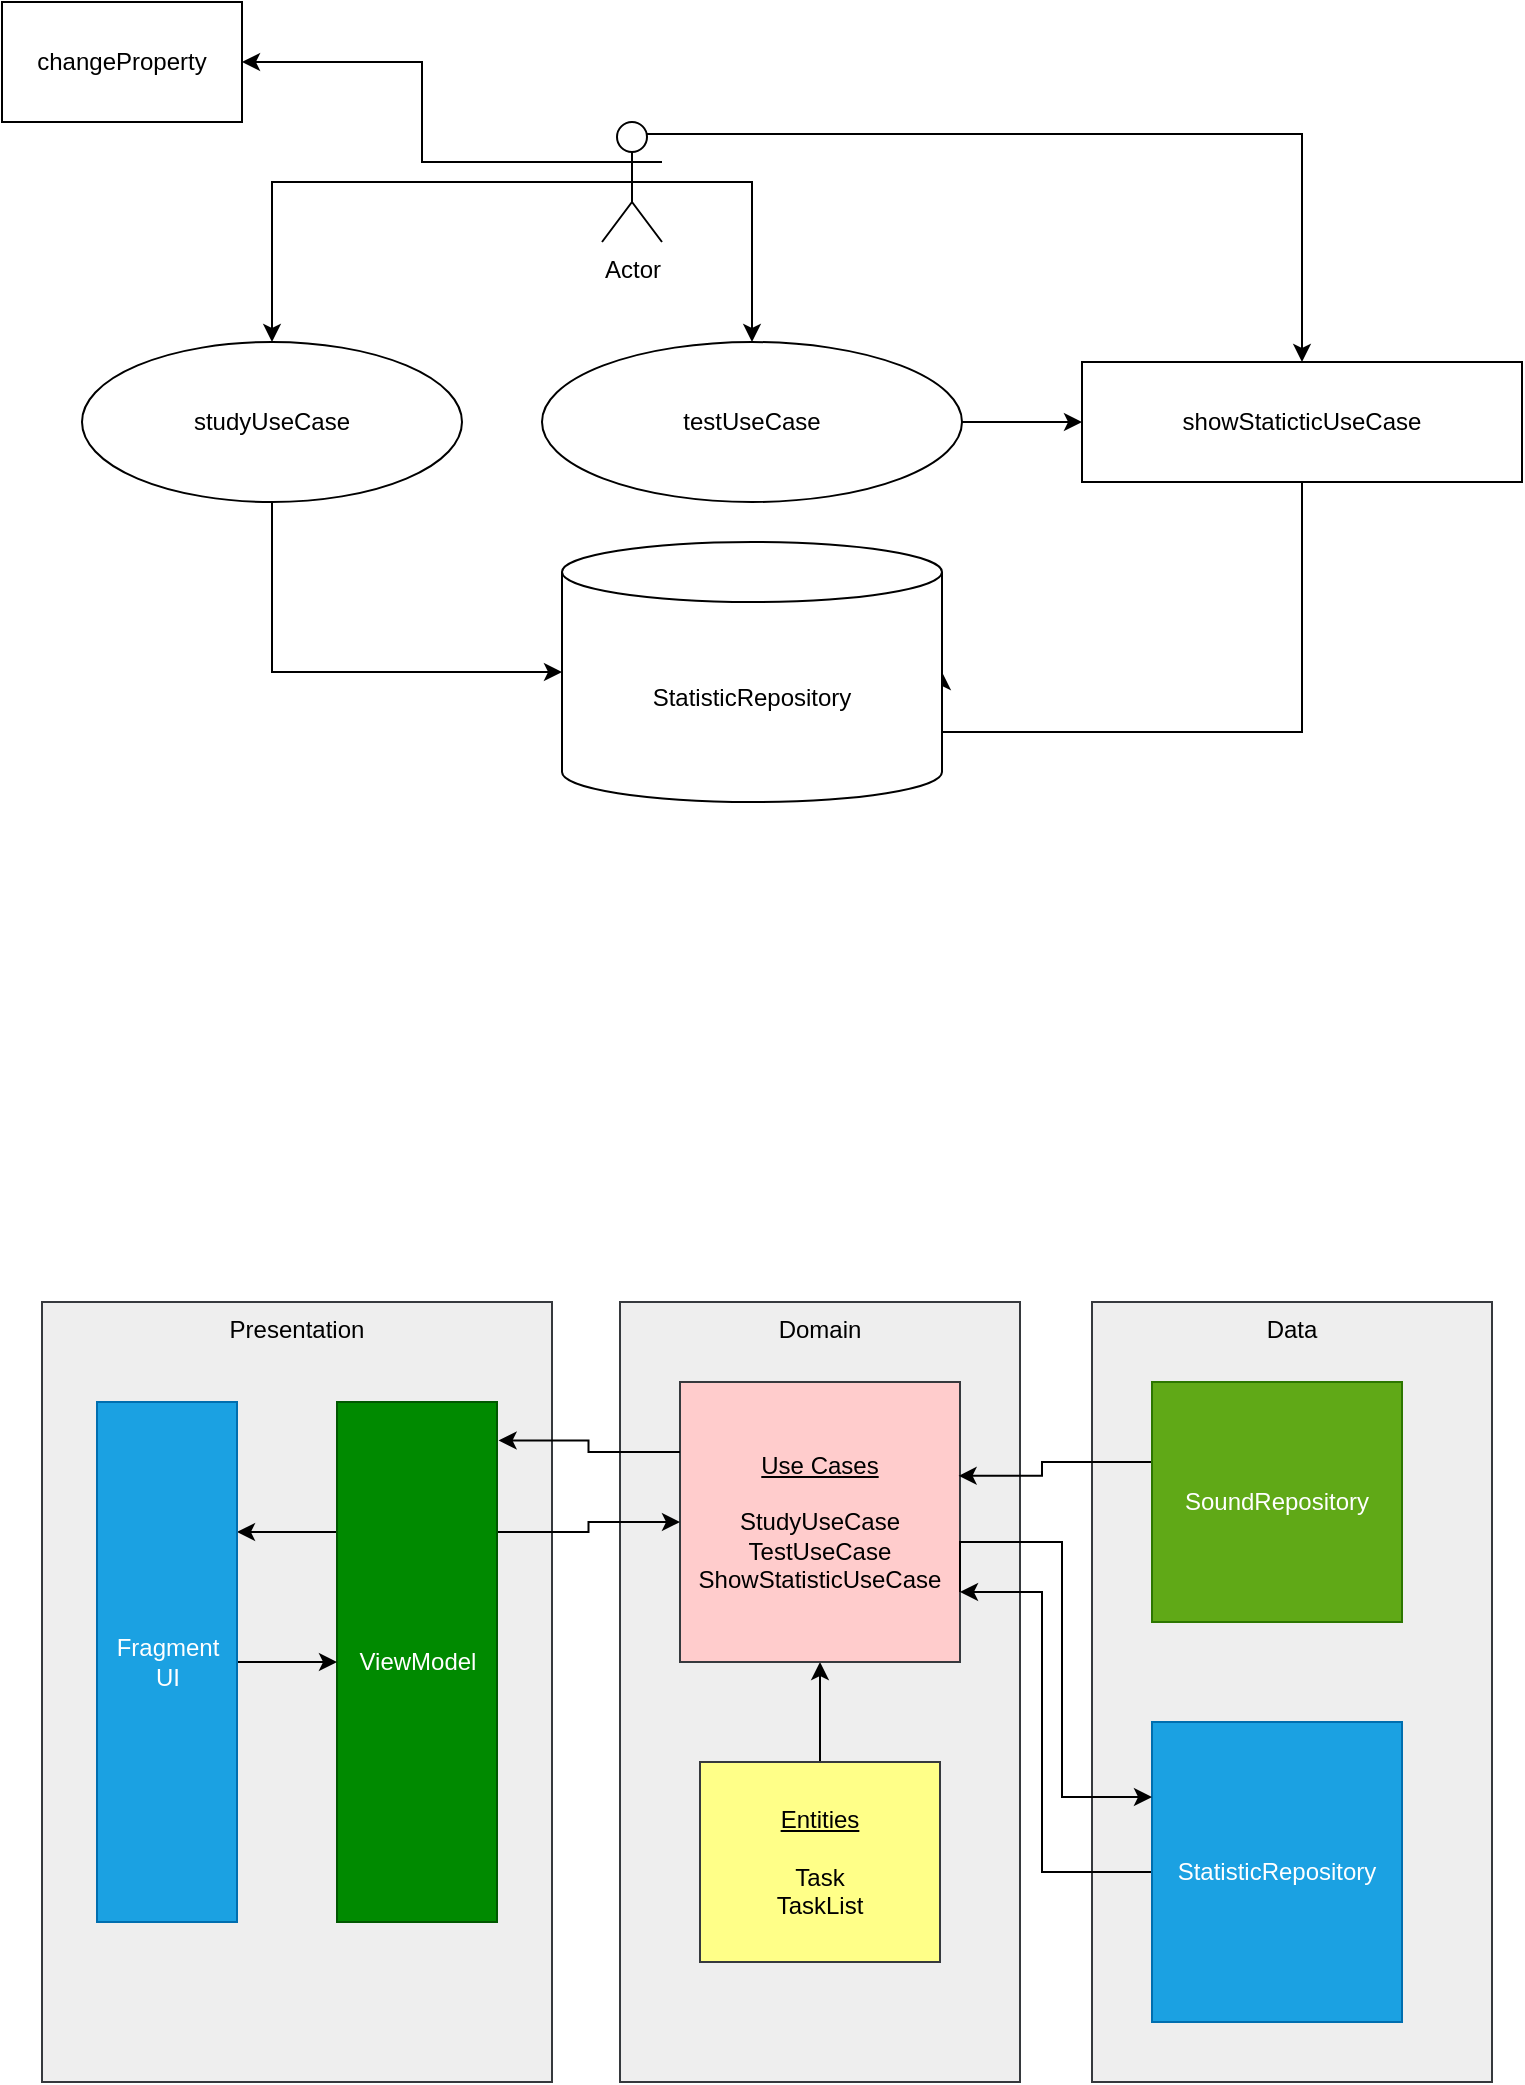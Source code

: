 <mxfile version="15.8.7" type="device"><diagram id="XUNxZ4KjDUHnoNDTMS6o" name="Страница 1"><mxGraphModel dx="1185" dy="729" grid="1" gridSize="10" guides="1" tooltips="1" connect="1" arrows="1" fold="1" page="1" pageScale="1" pageWidth="827" pageHeight="1169" math="0" shadow="0"><root><mxCell id="0"/><mxCell id="1" parent="0"/><mxCell id="KSsbyJ49HP04JR5uQzMP-15" value="Presentation" style="rounded=0;whiteSpace=wrap;html=1;verticalAlign=top;fillColor=#eeeeee;strokeColor=#36393d;" vertex="1" parent="1"><mxGeometry x="40" y="680" width="255" height="390" as="geometry"/></mxCell><mxCell id="OltlvtQKjqrB0C2dPDoW-6" style="edgeStyle=orthogonalEdgeStyle;rounded=0;orthogonalLoop=1;jettySize=auto;html=1;exitX=0.5;exitY=0.5;exitDx=0;exitDy=0;exitPerimeter=0;entryX=0.5;entryY=0;entryDx=0;entryDy=0;" parent="1" source="OltlvtQKjqrB0C2dPDoW-1" target="OltlvtQKjqrB0C2dPDoW-2" edge="1"><mxGeometry relative="1" as="geometry"><mxPoint x="280" y="110" as="targetPoint"/></mxGeometry></mxCell><mxCell id="OltlvtQKjqrB0C2dPDoW-7" style="edgeStyle=orthogonalEdgeStyle;rounded=0;orthogonalLoop=1;jettySize=auto;html=1;exitX=0.5;exitY=0.5;exitDx=0;exitDy=0;exitPerimeter=0;" parent="1" source="OltlvtQKjqrB0C2dPDoW-1" target="OltlvtQKjqrB0C2dPDoW-3" edge="1"><mxGeometry relative="1" as="geometry"><mxPoint x="430" y="220" as="targetPoint"/><Array as="points"><mxPoint x="395" y="120"/></Array></mxGeometry></mxCell><mxCell id="YduaZL9JcmkZ0HQaQFyT-4" style="edgeStyle=orthogonalEdgeStyle;rounded=0;orthogonalLoop=1;jettySize=auto;html=1;exitX=0;exitY=0.333;exitDx=0;exitDy=0;exitPerimeter=0;entryX=1;entryY=0.5;entryDx=0;entryDy=0;" parent="1" source="OltlvtQKjqrB0C2dPDoW-1" target="YduaZL9JcmkZ0HQaQFyT-3" edge="1"><mxGeometry relative="1" as="geometry"><Array as="points"/></mxGeometry></mxCell><mxCell id="OltlvtQKjqrB0C2dPDoW-1" value="Actor" style="shape=umlActor;verticalLabelPosition=bottom;verticalAlign=top;html=1;outlineConnect=0;" parent="1" vertex="1"><mxGeometry x="320" y="90" width="30" height="60" as="geometry"/></mxCell><mxCell id="OltlvtQKjqrB0C2dPDoW-19" style="edgeStyle=orthogonalEdgeStyle;rounded=0;orthogonalLoop=1;jettySize=auto;html=1;exitX=0.5;exitY=1;exitDx=0;exitDy=0;entryX=0;entryY=0.5;entryDx=0;entryDy=0;entryPerimeter=0;" parent="1" source="OltlvtQKjqrB0C2dPDoW-2" target="OltlvtQKjqrB0C2dPDoW-16" edge="1"><mxGeometry relative="1" as="geometry"/></mxCell><mxCell id="OltlvtQKjqrB0C2dPDoW-2" value="studyUseCase" style="ellipse;whiteSpace=wrap;html=1;" parent="1" vertex="1"><mxGeometry x="60" y="200" width="190" height="80" as="geometry"/></mxCell><mxCell id="OltlvtQKjqrB0C2dPDoW-3" value="testUseCase" style="ellipse;whiteSpace=wrap;html=1;" parent="1" vertex="1"><mxGeometry x="290" y="200" width="210" height="80" as="geometry"/></mxCell><mxCell id="OltlvtQKjqrB0C2dPDoW-18" style="edgeStyle=orthogonalEdgeStyle;rounded=0;orthogonalLoop=1;jettySize=auto;html=1;exitX=0.5;exitY=1;exitDx=0;exitDy=0;entryX=1;entryY=0.5;entryDx=0;entryDy=0;entryPerimeter=0;" parent="1" source="OltlvtQKjqrB0C2dPDoW-5" target="OltlvtQKjqrB0C2dPDoW-16" edge="1"><mxGeometry relative="1" as="geometry"><Array as="points"><mxPoint x="670" y="395"/></Array></mxGeometry></mxCell><mxCell id="OltlvtQKjqrB0C2dPDoW-5" value="&lt;span&gt;showStaticticUseCase&lt;br&gt;&lt;/span&gt;" style="rounded=0;whiteSpace=wrap;html=1;" parent="1" vertex="1"><mxGeometry x="560" y="210" width="220" height="60" as="geometry"/></mxCell><mxCell id="OltlvtQKjqrB0C2dPDoW-11" style="edgeStyle=orthogonalEdgeStyle;rounded=0;orthogonalLoop=1;jettySize=auto;html=1;exitX=0.75;exitY=0.1;exitDx=0;exitDy=0;exitPerimeter=0;entryX=0.5;entryY=0;entryDx=0;entryDy=0;" parent="1" source="OltlvtQKjqrB0C2dPDoW-1" target="OltlvtQKjqrB0C2dPDoW-5" edge="1"><mxGeometry relative="1" as="geometry"><mxPoint x="710" y="140" as="targetPoint"/><mxPoint x="560" y="120" as="sourcePoint"/><Array as="points"><mxPoint x="670" y="96"/></Array></mxGeometry></mxCell><mxCell id="OltlvtQKjqrB0C2dPDoW-12" value="" style="endArrow=classic;html=1;rounded=0;exitX=1;exitY=0.5;exitDx=0;exitDy=0;entryX=0;entryY=0.5;entryDx=0;entryDy=0;" parent="1" source="OltlvtQKjqrB0C2dPDoW-3" target="OltlvtQKjqrB0C2dPDoW-5" edge="1"><mxGeometry width="50" height="50" relative="1" as="geometry"><mxPoint x="390" y="420" as="sourcePoint"/><mxPoint x="440" y="370" as="targetPoint"/></mxGeometry></mxCell><mxCell id="OltlvtQKjqrB0C2dPDoW-16" value="StatisticRepository" style="shape=cylinder3;whiteSpace=wrap;html=1;boundedLbl=1;backgroundOutline=1;size=15;" parent="1" vertex="1"><mxGeometry x="300" y="300" width="190" height="130" as="geometry"/></mxCell><mxCell id="YduaZL9JcmkZ0HQaQFyT-3" value="changeProperty" style="rounded=0;whiteSpace=wrap;html=1;" parent="1" vertex="1"><mxGeometry x="20" y="30" width="120" height="60" as="geometry"/></mxCell><mxCell id="KSsbyJ49HP04JR5uQzMP-8" value="" style="group;fillColor=#ffcccc;strokeColor=#36393d;" vertex="1" connectable="0" parent="1"><mxGeometry x="329" y="680" width="200" height="390" as="geometry"/></mxCell><mxCell id="KSsbyJ49HP04JR5uQzMP-7" value="Domain" style="rounded=0;whiteSpace=wrap;html=1;verticalAlign=top;fillColor=#eeeeee;strokeColor=#36393d;" vertex="1" parent="KSsbyJ49HP04JR5uQzMP-8"><mxGeometry width="200" height="390" as="geometry"/></mxCell><mxCell id="KSsbyJ49HP04JR5uQzMP-23" style="edgeStyle=orthogonalEdgeStyle;rounded=0;orthogonalLoop=1;jettySize=auto;html=1;exitX=0.5;exitY=0;exitDx=0;exitDy=0;entryX=0.5;entryY=1;entryDx=0;entryDy=0;" edge="1" parent="KSsbyJ49HP04JR5uQzMP-8" source="KSsbyJ49HP04JR5uQzMP-4" target="KSsbyJ49HP04JR5uQzMP-21"><mxGeometry relative="1" as="geometry"/></mxCell><mxCell id="KSsbyJ49HP04JR5uQzMP-4" value="&lt;u&gt;Entities&lt;/u&gt;&lt;br&gt;&lt;br&gt;Task&lt;br&gt;TaskList" style="rounded=0;whiteSpace=wrap;html=1;fillColor=#ffff88;strokeColor=#36393d;" vertex="1" parent="KSsbyJ49HP04JR5uQzMP-8"><mxGeometry x="40" y="230" width="120" height="100" as="geometry"/></mxCell><mxCell id="KSsbyJ49HP04JR5uQzMP-21" value="&lt;u&gt;Use Cases&lt;br&gt;&lt;/u&gt;&lt;br&gt;&lt;span&gt;StudyUseCase&lt;/span&gt;&lt;br&gt;&lt;span&gt;TestUseCase&lt;/span&gt;&lt;br&gt;&lt;span&gt;ShowStatisticUseCase&lt;/span&gt;" style="rounded=0;whiteSpace=wrap;html=1;fillColor=#ffcccc;strokeColor=#36393d;" vertex="1" parent="KSsbyJ49HP04JR5uQzMP-8"><mxGeometry x="30" y="40" width="140" height="140" as="geometry"/></mxCell><mxCell id="KSsbyJ49HP04JR5uQzMP-30" style="edgeStyle=orthogonalEdgeStyle;rounded=0;orthogonalLoop=1;jettySize=auto;html=1;exitX=1;exitY=0.25;exitDx=0;exitDy=0;entryX=0;entryY=0.5;entryDx=0;entryDy=0;" edge="1" parent="1" source="KSsbyJ49HP04JR5uQzMP-11" target="KSsbyJ49HP04JR5uQzMP-21"><mxGeometry relative="1" as="geometry"/></mxCell><mxCell id="KSsbyJ49HP04JR5uQzMP-31" style="edgeStyle=orthogonalEdgeStyle;rounded=0;orthogonalLoop=1;jettySize=auto;html=1;exitX=0;exitY=0.25;exitDx=0;exitDy=0;entryX=1;entryY=0.25;entryDx=0;entryDy=0;" edge="1" parent="1" source="KSsbyJ49HP04JR5uQzMP-11" target="KSsbyJ49HP04JR5uQzMP-12"><mxGeometry relative="1" as="geometry"/></mxCell><mxCell id="KSsbyJ49HP04JR5uQzMP-11" value="ViewModel" style="rounded=0;whiteSpace=wrap;html=1;fillColor=#008a00;fontColor=#ffffff;strokeColor=#005700;" vertex="1" parent="1"><mxGeometry x="187.5" y="730" width="80" height="260" as="geometry"/></mxCell><mxCell id="KSsbyJ49HP04JR5uQzMP-32" style="edgeStyle=orthogonalEdgeStyle;rounded=0;orthogonalLoop=1;jettySize=auto;html=1;exitX=1;exitY=0.5;exitDx=0;exitDy=0;entryX=0;entryY=0.5;entryDx=0;entryDy=0;" edge="1" parent="1" source="KSsbyJ49HP04JR5uQzMP-12" target="KSsbyJ49HP04JR5uQzMP-11"><mxGeometry relative="1" as="geometry"/></mxCell><mxCell id="KSsbyJ49HP04JR5uQzMP-12" value="Fragment&lt;br&gt;UI" style="rounded=0;whiteSpace=wrap;html=1;fillColor=#1ba1e2;fontColor=#ffffff;strokeColor=#006EAF;" vertex="1" parent="1"><mxGeometry x="67.5" y="730" width="70" height="260" as="geometry"/></mxCell><mxCell id="KSsbyJ49HP04JR5uQzMP-16" value="Data" style="rounded=0;whiteSpace=wrap;html=1;fillColor=#eeeeee;strokeColor=#36393d;verticalAlign=top;" vertex="1" parent="1"><mxGeometry x="565" y="680" width="200" height="390" as="geometry"/></mxCell><mxCell id="KSsbyJ49HP04JR5uQzMP-24" style="edgeStyle=orthogonalEdgeStyle;rounded=0;orthogonalLoop=1;jettySize=auto;html=1;exitX=0;exitY=0.5;exitDx=0;exitDy=0;entryX=0.995;entryY=0.335;entryDx=0;entryDy=0;entryPerimeter=0;" edge="1" parent="1" source="KSsbyJ49HP04JR5uQzMP-17" target="KSsbyJ49HP04JR5uQzMP-21"><mxGeometry relative="1" as="geometry"><mxPoint x="500" y="778" as="targetPoint"/><Array as="points"><mxPoint x="595" y="760"/><mxPoint x="540" y="760"/><mxPoint x="540" y="767"/></Array></mxGeometry></mxCell><mxCell id="KSsbyJ49HP04JR5uQzMP-17" value="SoundRepository" style="rounded=0;whiteSpace=wrap;html=1;fillColor=#60a917;fontColor=#ffffff;strokeColor=#2D7600;" vertex="1" parent="1"><mxGeometry x="595" y="720" width="125" height="120" as="geometry"/></mxCell><mxCell id="KSsbyJ49HP04JR5uQzMP-29" style="edgeStyle=orthogonalEdgeStyle;rounded=0;orthogonalLoop=1;jettySize=auto;html=1;exitX=0;exitY=0.5;exitDx=0;exitDy=0;entryX=1;entryY=0.75;entryDx=0;entryDy=0;" edge="1" parent="1" source="KSsbyJ49HP04JR5uQzMP-18" target="KSsbyJ49HP04JR5uQzMP-21"><mxGeometry relative="1" as="geometry"><Array as="points"><mxPoint x="540" y="965"/><mxPoint x="540" y="825"/></Array></mxGeometry></mxCell><mxCell id="KSsbyJ49HP04JR5uQzMP-18" value="StatisticRepository" style="rounded=0;whiteSpace=wrap;html=1;fillColor=#1ba1e2;fontColor=#ffffff;strokeColor=#006EAF;" vertex="1" parent="1"><mxGeometry x="595" y="890" width="125" height="150" as="geometry"/></mxCell><mxCell id="KSsbyJ49HP04JR5uQzMP-25" style="edgeStyle=orthogonalEdgeStyle;rounded=0;orthogonalLoop=1;jettySize=auto;html=1;exitX=0;exitY=0.25;exitDx=0;exitDy=0;entryX=1.01;entryY=0.074;entryDx=0;entryDy=0;entryPerimeter=0;" edge="1" parent="1" source="KSsbyJ49HP04JR5uQzMP-21" target="KSsbyJ49HP04JR5uQzMP-11"><mxGeometry relative="1" as="geometry"/></mxCell><mxCell id="KSsbyJ49HP04JR5uQzMP-27" style="edgeStyle=orthogonalEdgeStyle;rounded=0;orthogonalLoop=1;jettySize=auto;html=1;exitX=1;exitY=0.75;exitDx=0;exitDy=0;entryX=0;entryY=0.25;entryDx=0;entryDy=0;" edge="1" parent="1" source="KSsbyJ49HP04JR5uQzMP-21" target="KSsbyJ49HP04JR5uQzMP-18"><mxGeometry relative="1" as="geometry"><Array as="points"><mxPoint x="499" y="800"/><mxPoint x="550" y="800"/><mxPoint x="550" y="928"/></Array></mxGeometry></mxCell></root></mxGraphModel></diagram></mxfile>